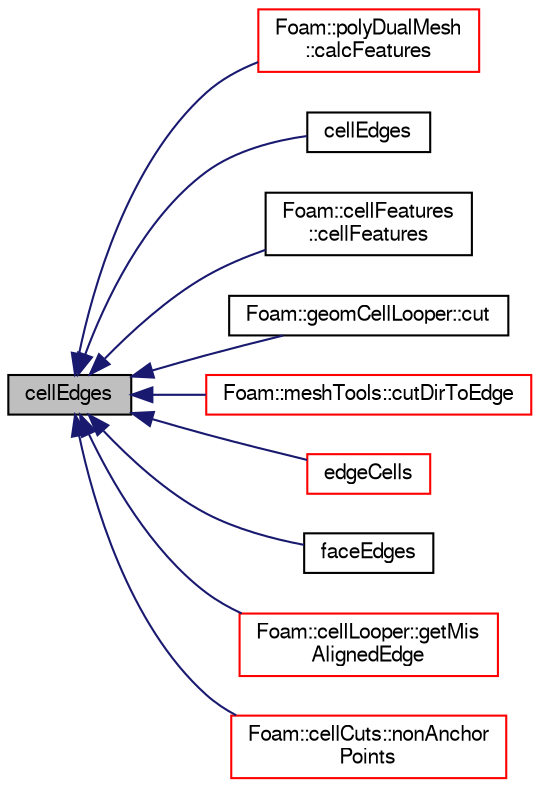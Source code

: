 digraph "cellEdges"
{
  bgcolor="transparent";
  edge [fontname="FreeSans",fontsize="10",labelfontname="FreeSans",labelfontsize="10"];
  node [fontname="FreeSans",fontsize="10",shape=record];
  rankdir="LR";
  Node34514 [label="cellEdges",height=0.2,width=0.4,color="black", fillcolor="grey75", style="filled", fontcolor="black"];
  Node34514 -> Node34515 [dir="back",color="midnightblue",fontsize="10",style="solid",fontname="FreeSans"];
  Node34515 [label="Foam::polyDualMesh\l::calcFeatures",height=0.2,width=0.4,color="red",URL="$a21354.html#a9462253b504fad04ae7194f1f17469c8",tooltip="Helper function to create feature edges and points based on. "];
  Node34514 -> Node34517 [dir="back",color="midnightblue",fontsize="10",style="solid",fontname="FreeSans"];
  Node34517 [label="cellEdges",height=0.2,width=0.4,color="black",URL="$a27530.html#aa8f3c979c238982d15fd48beb8c76ca9",tooltip="cellEdges using cells, pointFaces, edges, pointEdges "];
  Node34514 -> Node34518 [dir="back",color="midnightblue",fontsize="10",style="solid",fontname="FreeSans"];
  Node34518 [label="Foam::cellFeatures\l::cellFeatures",height=0.2,width=0.4,color="black",URL="$a24978.html#aeed7f08aefc296470b955695aee41dae",tooltip="Construct from cell in mesh. "];
  Node34514 -> Node34519 [dir="back",color="midnightblue",fontsize="10",style="solid",fontname="FreeSans"];
  Node34519 [label="Foam::geomCellLooper::cut",height=0.2,width=0.4,color="black",URL="$a21474.html#a993c7c95766fcf44b50607ec8701d577",tooltip="Same but now also base point of cut provided (instead of always. "];
  Node34514 -> Node34520 [dir="back",color="midnightblue",fontsize="10",style="solid",fontname="FreeSans"];
  Node34520 [label="Foam::meshTools::cutDirToEdge",height=0.2,width=0.4,color="red",URL="$a21153.html#a56664f3017553939ea9760e96b9e24f2",tooltip="Reverse of edgeToCutDir: given direction find edge bundle and. "];
  Node34514 -> Node34529 [dir="back",color="midnightblue",fontsize="10",style="solid",fontname="FreeSans"];
  Node34529 [label="edgeCells",height=0.2,width=0.4,color="red",URL="$a27530.html#addd6d1fd65f617ff40cde4479560c2c3"];
  Node34514 -> Node34538 [dir="back",color="midnightblue",fontsize="10",style="solid",fontname="FreeSans"];
  Node34538 [label="faceEdges",height=0.2,width=0.4,color="black",URL="$a27530.html#ade4497728ccb43d99494ac38c04e5ea9"];
  Node34514 -> Node34539 [dir="back",color="midnightblue",fontsize="10",style="solid",fontname="FreeSans"];
  Node34539 [label="Foam::cellLooper::getMis\lAlignedEdge",height=0.2,width=0.4,color="red",URL="$a21470.html#a63c57a46b1a0b2c5c62c0890e1d0ed84",tooltip="Return edge from cellEdges that is most perpendicular. "];
  Node34514 -> Node34540 [dir="back",color="midnightblue",fontsize="10",style="solid",fontname="FreeSans"];
  Node34540 [label="Foam::cellCuts::nonAnchor\lPoints",height=0.2,width=0.4,color="red",URL="$a21466.html#a99cdc1288c329f2654ead522706957a6",tooltip="Invert anchor point selection. "];
}
